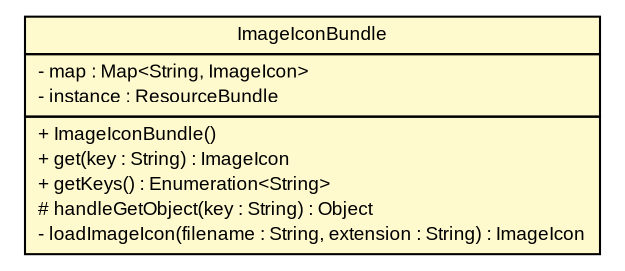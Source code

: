 #!/usr/local/bin/dot
#
# Class diagram 
# Generated by UMLGraph version R5_6 (http://www.umlgraph.org/)
#

digraph G {
	edge [fontname="arial",fontsize=10,labelfontname="arial",labelfontsize=10];
	node [fontname="arial",fontsize=10,shape=plaintext];
	nodesep=0.25;
	ranksep=0.5;
	// pfc.resources.ImageIconBundle
	c10523 [label=<<table title="pfc.resources.ImageIconBundle" border="0" cellborder="1" cellspacing="0" cellpadding="2" port="p" bgcolor="lemonChiffon" href="./ImageIconBundle.html">
		<tr><td><table border="0" cellspacing="0" cellpadding="1">
<tr><td align="center" balign="center"> ImageIconBundle </td></tr>
		</table></td></tr>
		<tr><td><table border="0" cellspacing="0" cellpadding="1">
<tr><td align="left" balign="left"> - map : Map&lt;String, ImageIcon&gt; </td></tr>
<tr><td align="left" balign="left"> - instance : ResourceBundle </td></tr>
		</table></td></tr>
		<tr><td><table border="0" cellspacing="0" cellpadding="1">
<tr><td align="left" balign="left"> + ImageIconBundle() </td></tr>
<tr><td align="left" balign="left"> + get(key : String) : ImageIcon </td></tr>
<tr><td align="left" balign="left"> + getKeys() : Enumeration&lt;String&gt; </td></tr>
<tr><td align="left" balign="left"> # handleGetObject(key : String) : Object </td></tr>
<tr><td align="left" balign="left"> - loadImageIcon(filename : String, extension : String) : ImageIcon </td></tr>
		</table></td></tr>
		</table>>, URL="./ImageIconBundle.html", fontname="arial", fontcolor="black", fontsize=9.0];
}

